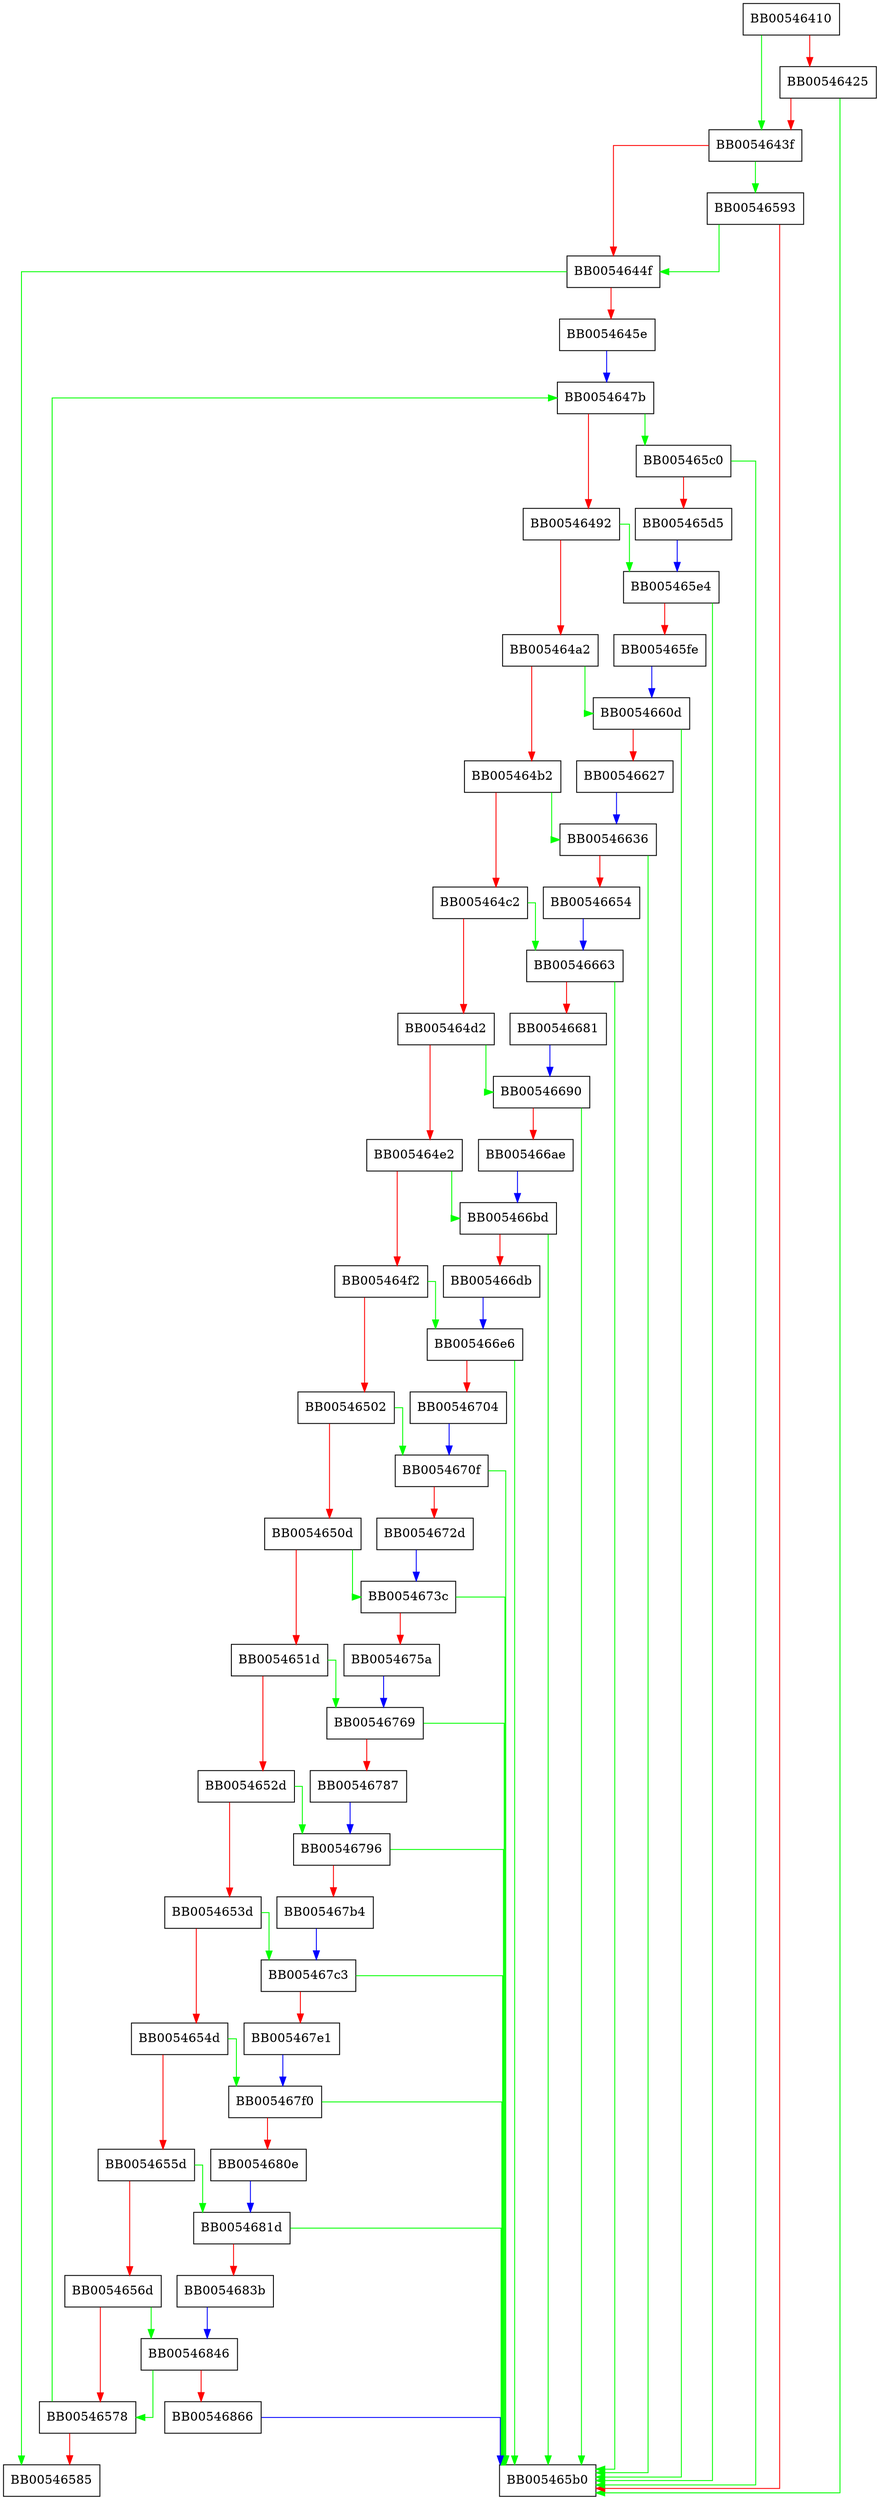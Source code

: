 digraph BN_print {
  node [shape="box"];
  graph [splines=ortho];
  BB00546410 -> BB0054643f [color="green"];
  BB00546410 -> BB00546425 [color="red"];
  BB00546425 -> BB005465b0 [color="green"];
  BB00546425 -> BB0054643f [color="red"];
  BB0054643f -> BB00546593 [color="green"];
  BB0054643f -> BB0054644f [color="red"];
  BB0054644f -> BB00546585 [color="green"];
  BB0054644f -> BB0054645e [color="red"];
  BB0054645e -> BB0054647b [color="blue"];
  BB0054647b -> BB005465c0 [color="green"];
  BB0054647b -> BB00546492 [color="red"];
  BB00546492 -> BB005465e4 [color="green"];
  BB00546492 -> BB005464a2 [color="red"];
  BB005464a2 -> BB0054660d [color="green"];
  BB005464a2 -> BB005464b2 [color="red"];
  BB005464b2 -> BB00546636 [color="green"];
  BB005464b2 -> BB005464c2 [color="red"];
  BB005464c2 -> BB00546663 [color="green"];
  BB005464c2 -> BB005464d2 [color="red"];
  BB005464d2 -> BB00546690 [color="green"];
  BB005464d2 -> BB005464e2 [color="red"];
  BB005464e2 -> BB005466bd [color="green"];
  BB005464e2 -> BB005464f2 [color="red"];
  BB005464f2 -> BB005466e6 [color="green"];
  BB005464f2 -> BB00546502 [color="red"];
  BB00546502 -> BB0054670f [color="green"];
  BB00546502 -> BB0054650d [color="red"];
  BB0054650d -> BB0054673c [color="green"];
  BB0054650d -> BB0054651d [color="red"];
  BB0054651d -> BB00546769 [color="green"];
  BB0054651d -> BB0054652d [color="red"];
  BB0054652d -> BB00546796 [color="green"];
  BB0054652d -> BB0054653d [color="red"];
  BB0054653d -> BB005467c3 [color="green"];
  BB0054653d -> BB0054654d [color="red"];
  BB0054654d -> BB005467f0 [color="green"];
  BB0054654d -> BB0054655d [color="red"];
  BB0054655d -> BB0054681d [color="green"];
  BB0054655d -> BB0054656d [color="red"];
  BB0054656d -> BB00546846 [color="green"];
  BB0054656d -> BB00546578 [color="red"];
  BB00546578 -> BB0054647b [color="green"];
  BB00546578 -> BB00546585 [color="red"];
  BB00546593 -> BB0054644f [color="green"];
  BB00546593 -> BB005465b0 [color="red"];
  BB005465c0 -> BB005465b0 [color="green"];
  BB005465c0 -> BB005465d5 [color="red"];
  BB005465d5 -> BB005465e4 [color="blue"];
  BB005465e4 -> BB005465b0 [color="green"];
  BB005465e4 -> BB005465fe [color="red"];
  BB005465fe -> BB0054660d [color="blue"];
  BB0054660d -> BB005465b0 [color="green"];
  BB0054660d -> BB00546627 [color="red"];
  BB00546627 -> BB00546636 [color="blue"];
  BB00546636 -> BB005465b0 [color="green"];
  BB00546636 -> BB00546654 [color="red"];
  BB00546654 -> BB00546663 [color="blue"];
  BB00546663 -> BB005465b0 [color="green"];
  BB00546663 -> BB00546681 [color="red"];
  BB00546681 -> BB00546690 [color="blue"];
  BB00546690 -> BB005465b0 [color="green"];
  BB00546690 -> BB005466ae [color="red"];
  BB005466ae -> BB005466bd [color="blue"];
  BB005466bd -> BB005465b0 [color="green"];
  BB005466bd -> BB005466db [color="red"];
  BB005466db -> BB005466e6 [color="blue"];
  BB005466e6 -> BB005465b0 [color="green"];
  BB005466e6 -> BB00546704 [color="red"];
  BB00546704 -> BB0054670f [color="blue"];
  BB0054670f -> BB005465b0 [color="green"];
  BB0054670f -> BB0054672d [color="red"];
  BB0054672d -> BB0054673c [color="blue"];
  BB0054673c -> BB005465b0 [color="green"];
  BB0054673c -> BB0054675a [color="red"];
  BB0054675a -> BB00546769 [color="blue"];
  BB00546769 -> BB005465b0 [color="green"];
  BB00546769 -> BB00546787 [color="red"];
  BB00546787 -> BB00546796 [color="blue"];
  BB00546796 -> BB005465b0 [color="green"];
  BB00546796 -> BB005467b4 [color="red"];
  BB005467b4 -> BB005467c3 [color="blue"];
  BB005467c3 -> BB005465b0 [color="green"];
  BB005467c3 -> BB005467e1 [color="red"];
  BB005467e1 -> BB005467f0 [color="blue"];
  BB005467f0 -> BB005465b0 [color="green"];
  BB005467f0 -> BB0054680e [color="red"];
  BB0054680e -> BB0054681d [color="blue"];
  BB0054681d -> BB005465b0 [color="green"];
  BB0054681d -> BB0054683b [color="red"];
  BB0054683b -> BB00546846 [color="blue"];
  BB00546846 -> BB00546578 [color="green"];
  BB00546846 -> BB00546866 [color="red"];
  BB00546866 -> BB005465b0 [color="blue"];
}
